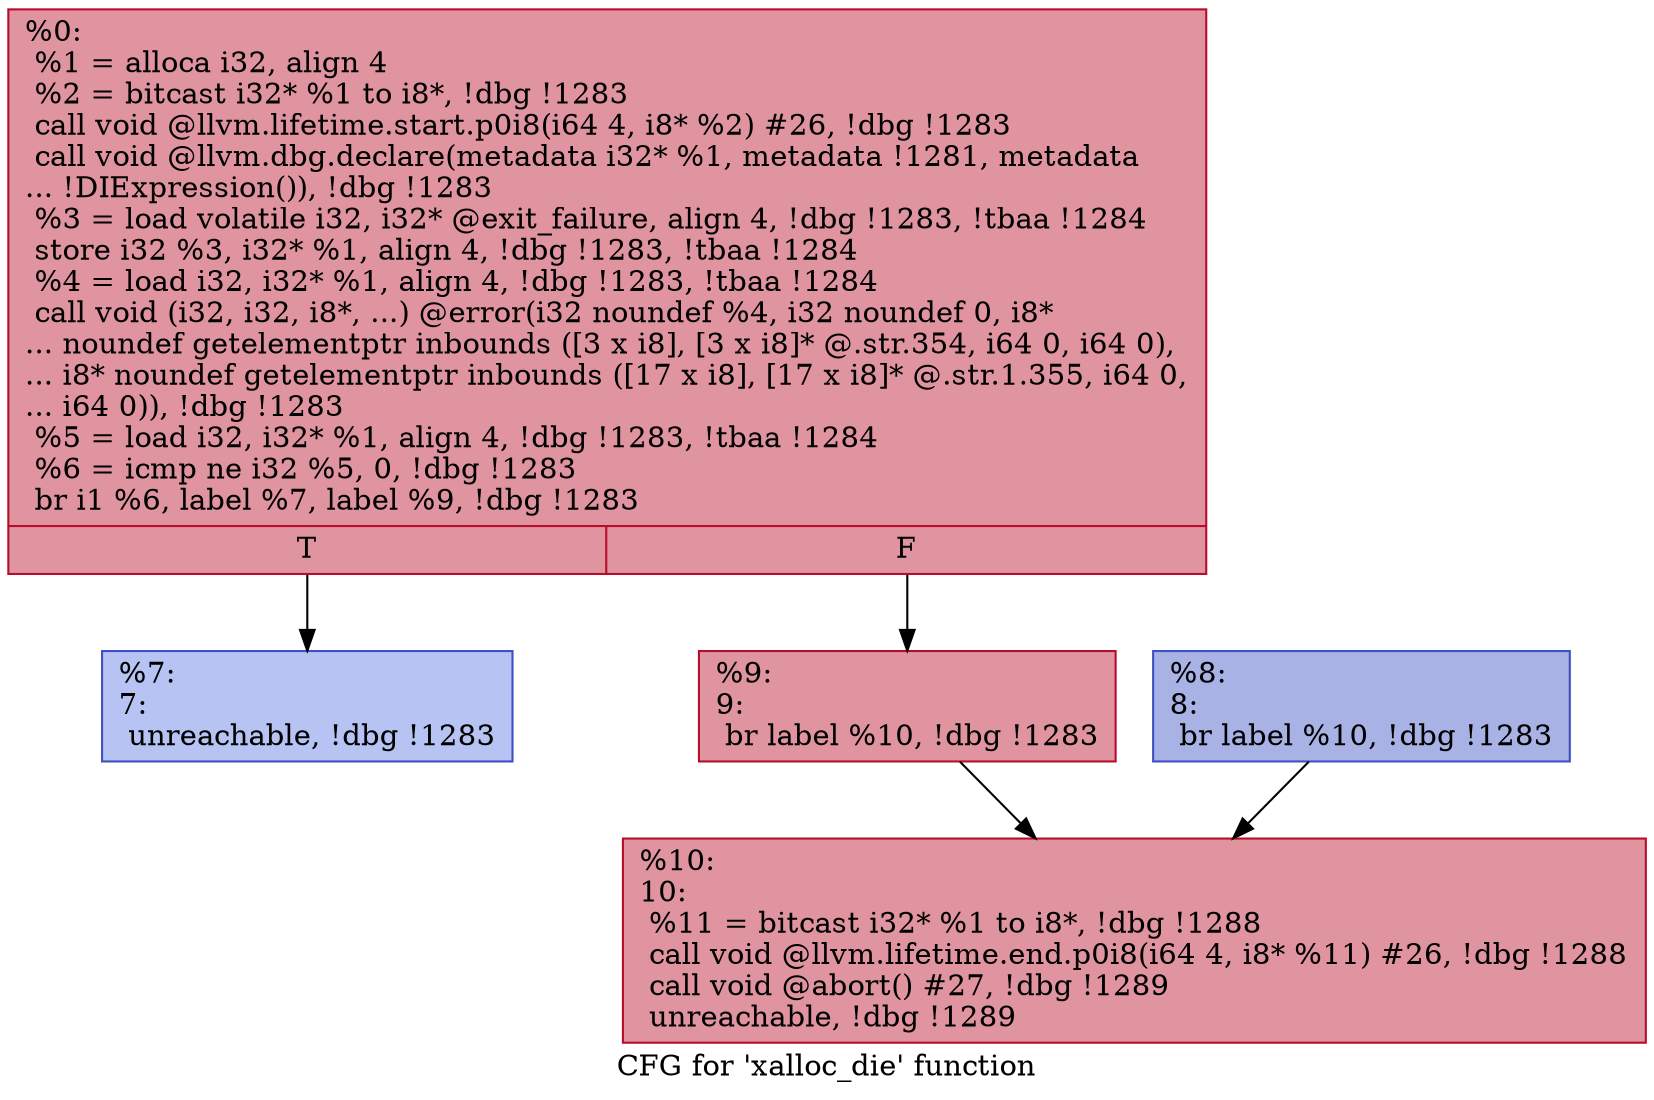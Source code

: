 digraph "CFG for 'xalloc_die' function" {
	label="CFG for 'xalloc_die' function";

	Node0x273b310 [shape=record,color="#b70d28ff", style=filled, fillcolor="#b70d2870",label="{%0:\l  %1 = alloca i32, align 4\l  %2 = bitcast i32* %1 to i8*, !dbg !1283\l  call void @llvm.lifetime.start.p0i8(i64 4, i8* %2) #26, !dbg !1283\l  call void @llvm.dbg.declare(metadata i32* %1, metadata !1281, metadata\l... !DIExpression()), !dbg !1283\l  %3 = load volatile i32, i32* @exit_failure, align 4, !dbg !1283, !tbaa !1284\l  store i32 %3, i32* %1, align 4, !dbg !1283, !tbaa !1284\l  %4 = load i32, i32* %1, align 4, !dbg !1283, !tbaa !1284\l  call void (i32, i32, i8*, ...) @error(i32 noundef %4, i32 noundef 0, i8*\l... noundef getelementptr inbounds ([3 x i8], [3 x i8]* @.str.354, i64 0, i64 0),\l... i8* noundef getelementptr inbounds ([17 x i8], [17 x i8]* @.str.1.355, i64 0,\l... i64 0)), !dbg !1283\l  %5 = load i32, i32* %1, align 4, !dbg !1283, !tbaa !1284\l  %6 = icmp ne i32 %5, 0, !dbg !1283\l  br i1 %6, label %7, label %9, !dbg !1283\l|{<s0>T|<s1>F}}"];
	Node0x273b310:s0 -> Node0x273bc00;
	Node0x273b310:s1 -> Node0x273bca0;
	Node0x273bc00 [shape=record,color="#3d50c3ff", style=filled, fillcolor="#5977e370",label="{%7:\l7:                                                \l  unreachable, !dbg !1283\l}"];
	Node0x273bc50 [shape=record,color="#3d50c3ff", style=filled, fillcolor="#3d50c370",label="{%8:\l8:                                                \l  br label %10, !dbg !1283\l}"];
	Node0x273bc50 -> Node0x273bcf0;
	Node0x273bca0 [shape=record,color="#b70d28ff", style=filled, fillcolor="#b70d2870",label="{%9:\l9:                                                \l  br label %10, !dbg !1283\l}"];
	Node0x273bca0 -> Node0x273bcf0;
	Node0x273bcf0 [shape=record,color="#b70d28ff", style=filled, fillcolor="#b70d2870",label="{%10:\l10:                                               \l  %11 = bitcast i32* %1 to i8*, !dbg !1288\l  call void @llvm.lifetime.end.p0i8(i64 4, i8* %11) #26, !dbg !1288\l  call void @abort() #27, !dbg !1289\l  unreachable, !dbg !1289\l}"];
}
